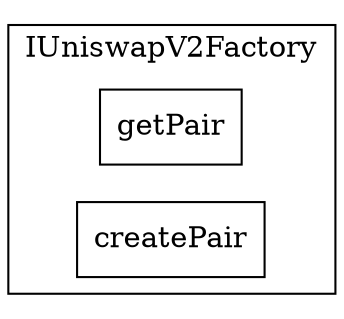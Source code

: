 strict digraph {
rankdir="LR"
node [shape=box]
subgraph cluster_7478_IUniswapV2Factory {
label = "IUniswapV2Factory"
"7478_getPair" [label="getPair"]
"7478_createPair" [label="createPair"]
}subgraph cluster_solidity {
label = "[Solidity]"
}
}